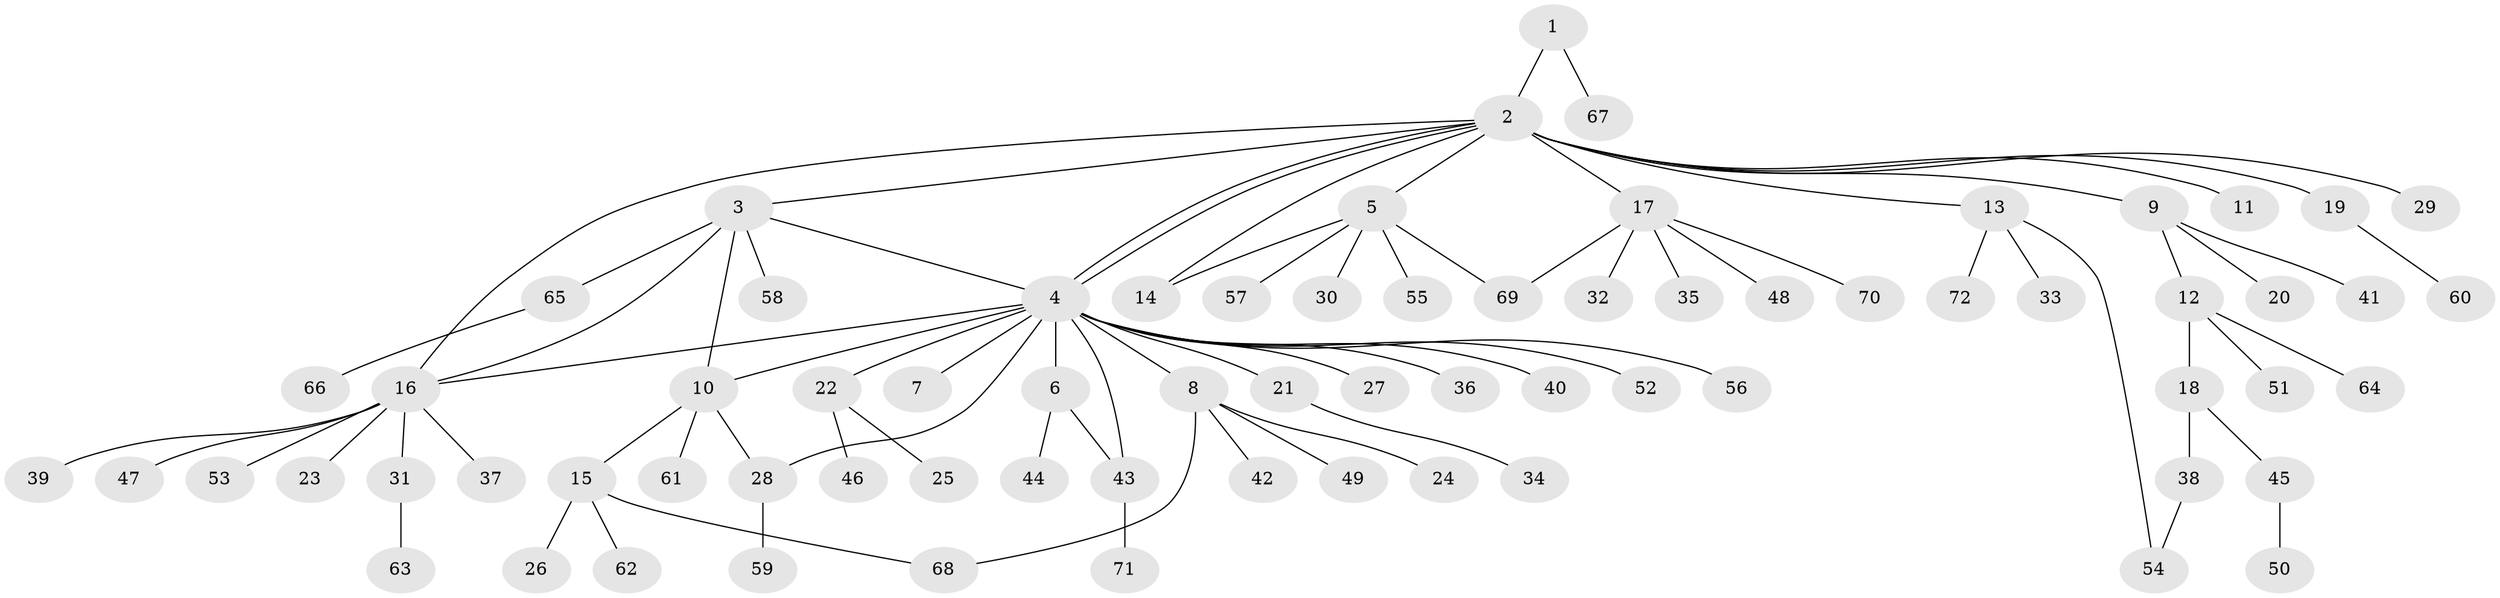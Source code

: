 // coarse degree distribution, {1: 0.75, 10: 0.03571428571428571, 16: 0.03571428571428571, 2: 0.14285714285714285, 3: 0.03571428571428571}
// Generated by graph-tools (version 1.1) at 2025/18/03/04/25 18:18:04]
// undirected, 72 vertices, 82 edges
graph export_dot {
graph [start="1"]
  node [color=gray90,style=filled];
  1;
  2;
  3;
  4;
  5;
  6;
  7;
  8;
  9;
  10;
  11;
  12;
  13;
  14;
  15;
  16;
  17;
  18;
  19;
  20;
  21;
  22;
  23;
  24;
  25;
  26;
  27;
  28;
  29;
  30;
  31;
  32;
  33;
  34;
  35;
  36;
  37;
  38;
  39;
  40;
  41;
  42;
  43;
  44;
  45;
  46;
  47;
  48;
  49;
  50;
  51;
  52;
  53;
  54;
  55;
  56;
  57;
  58;
  59;
  60;
  61;
  62;
  63;
  64;
  65;
  66;
  67;
  68;
  69;
  70;
  71;
  72;
  1 -- 2;
  1 -- 67;
  2 -- 3;
  2 -- 4;
  2 -- 4;
  2 -- 5;
  2 -- 9;
  2 -- 11;
  2 -- 13;
  2 -- 14;
  2 -- 16;
  2 -- 17;
  2 -- 19;
  2 -- 29;
  3 -- 4;
  3 -- 10;
  3 -- 16;
  3 -- 58;
  3 -- 65;
  4 -- 6;
  4 -- 7;
  4 -- 8;
  4 -- 10;
  4 -- 16;
  4 -- 21;
  4 -- 22;
  4 -- 27;
  4 -- 28;
  4 -- 36;
  4 -- 40;
  4 -- 43;
  4 -- 52;
  4 -- 56;
  5 -- 14;
  5 -- 30;
  5 -- 55;
  5 -- 57;
  5 -- 69;
  6 -- 43;
  6 -- 44;
  8 -- 24;
  8 -- 42;
  8 -- 49;
  8 -- 68;
  9 -- 12;
  9 -- 20;
  9 -- 41;
  10 -- 15;
  10 -- 28;
  10 -- 61;
  12 -- 18;
  12 -- 51;
  12 -- 64;
  13 -- 33;
  13 -- 54;
  13 -- 72;
  15 -- 26;
  15 -- 62;
  15 -- 68;
  16 -- 23;
  16 -- 31;
  16 -- 37;
  16 -- 39;
  16 -- 47;
  16 -- 53;
  17 -- 32;
  17 -- 35;
  17 -- 48;
  17 -- 69;
  17 -- 70;
  18 -- 38;
  18 -- 45;
  19 -- 60;
  21 -- 34;
  22 -- 25;
  22 -- 46;
  28 -- 59;
  31 -- 63;
  38 -- 54;
  43 -- 71;
  45 -- 50;
  65 -- 66;
}
